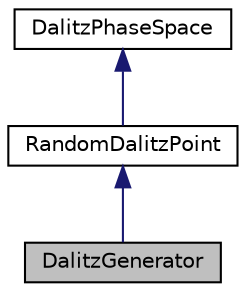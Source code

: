 digraph "DalitzGenerator"
{
  edge [fontname="Helvetica",fontsize="10",labelfontname="Helvetica",labelfontsize="10"];
  node [fontname="Helvetica",fontsize="10",shape=record];
  Node1 [label="DalitzGenerator",height=0.2,width=0.4,color="black", fillcolor="grey75", style="filled", fontcolor="black"];
  Node2 -> Node1 [dir="back",color="midnightblue",fontsize="10",style="solid",fontname="Helvetica"];
  Node2 [label="RandomDalitzPoint",height=0.2,width=0.4,color="black", fillcolor="white", style="filled",URL="$class_random_dalitz_point.html"];
  Node3 -> Node2 [dir="back",color="midnightblue",fontsize="10",style="solid",fontname="Helvetica"];
  Node3 [label="DalitzPhaseSpace",height=0.2,width=0.4,color="black", fillcolor="white", style="filled",URL="$class_dalitz_phase_space.html"];
}
